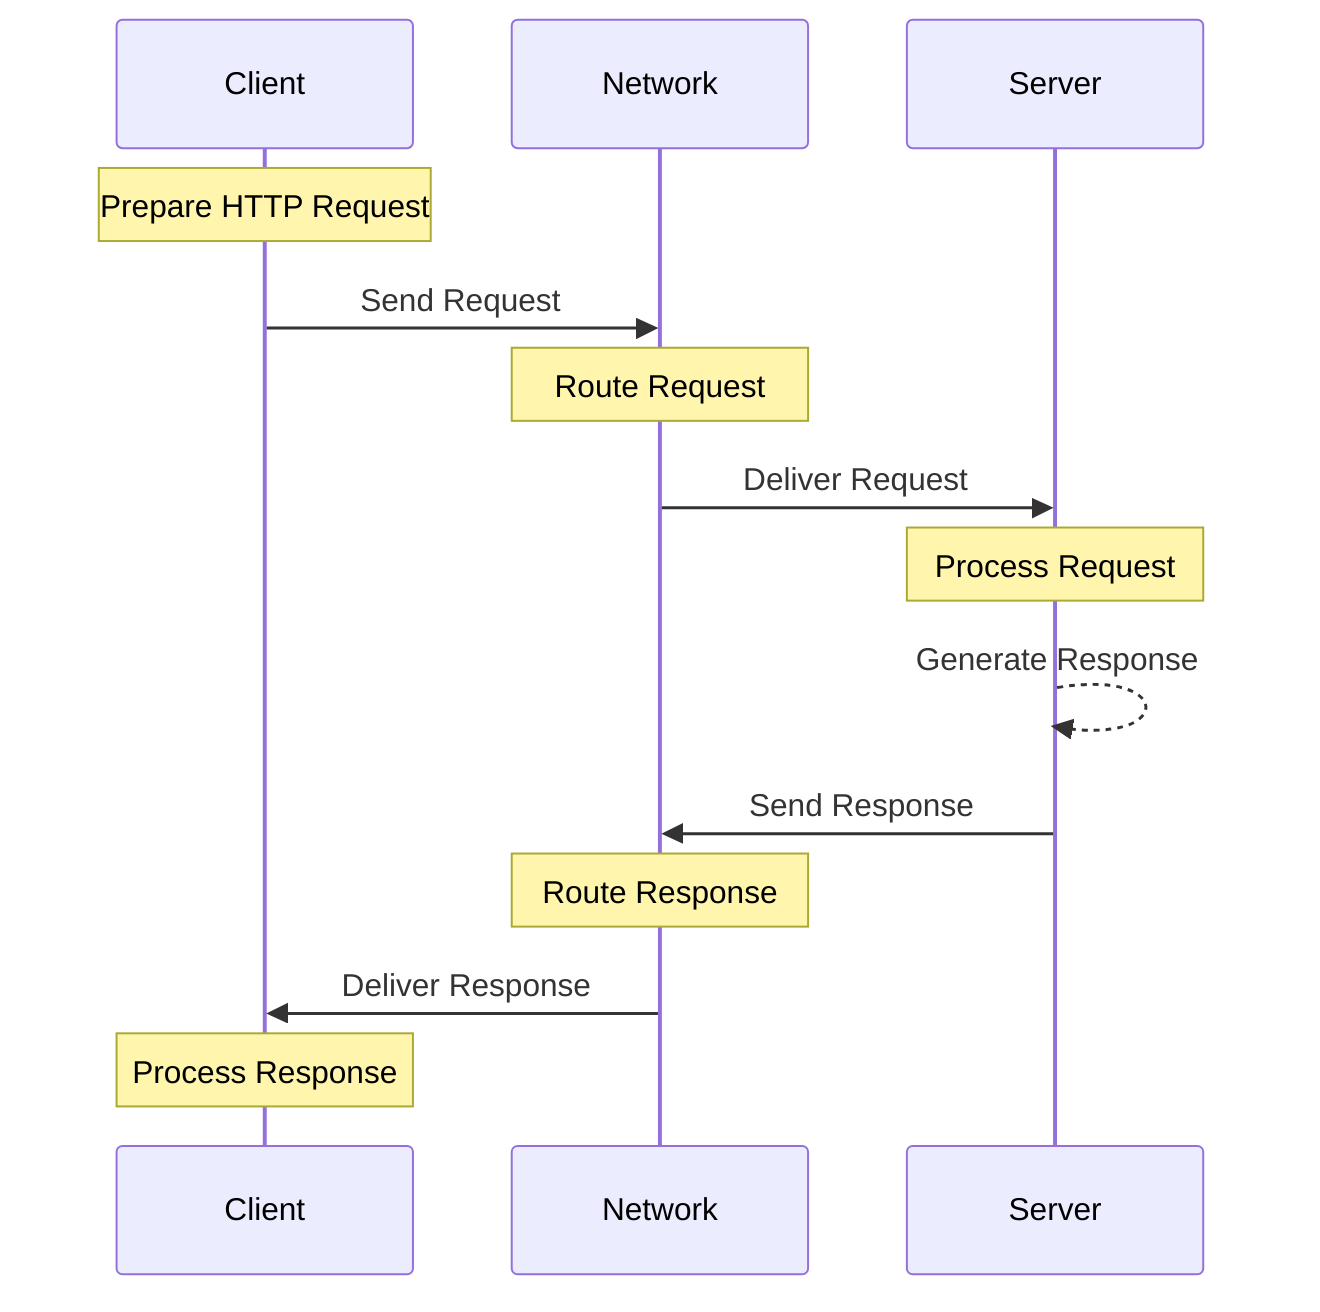 sequenceDiagram
    participant Client
    participant Network
    participant Server
    
    Note over Client: Prepare HTTP Request
    Client->>Network: Send Request
    Note over Network: Route Request
    Network->>Server: Deliver Request
    
    Note over Server: Process Request
    Server-->>Server: Generate Response
    
    Server->>Network: Send Response
    Note over Network: Route Response
    Network->>Client: Deliver Response
    
    Note over Client: Process Response